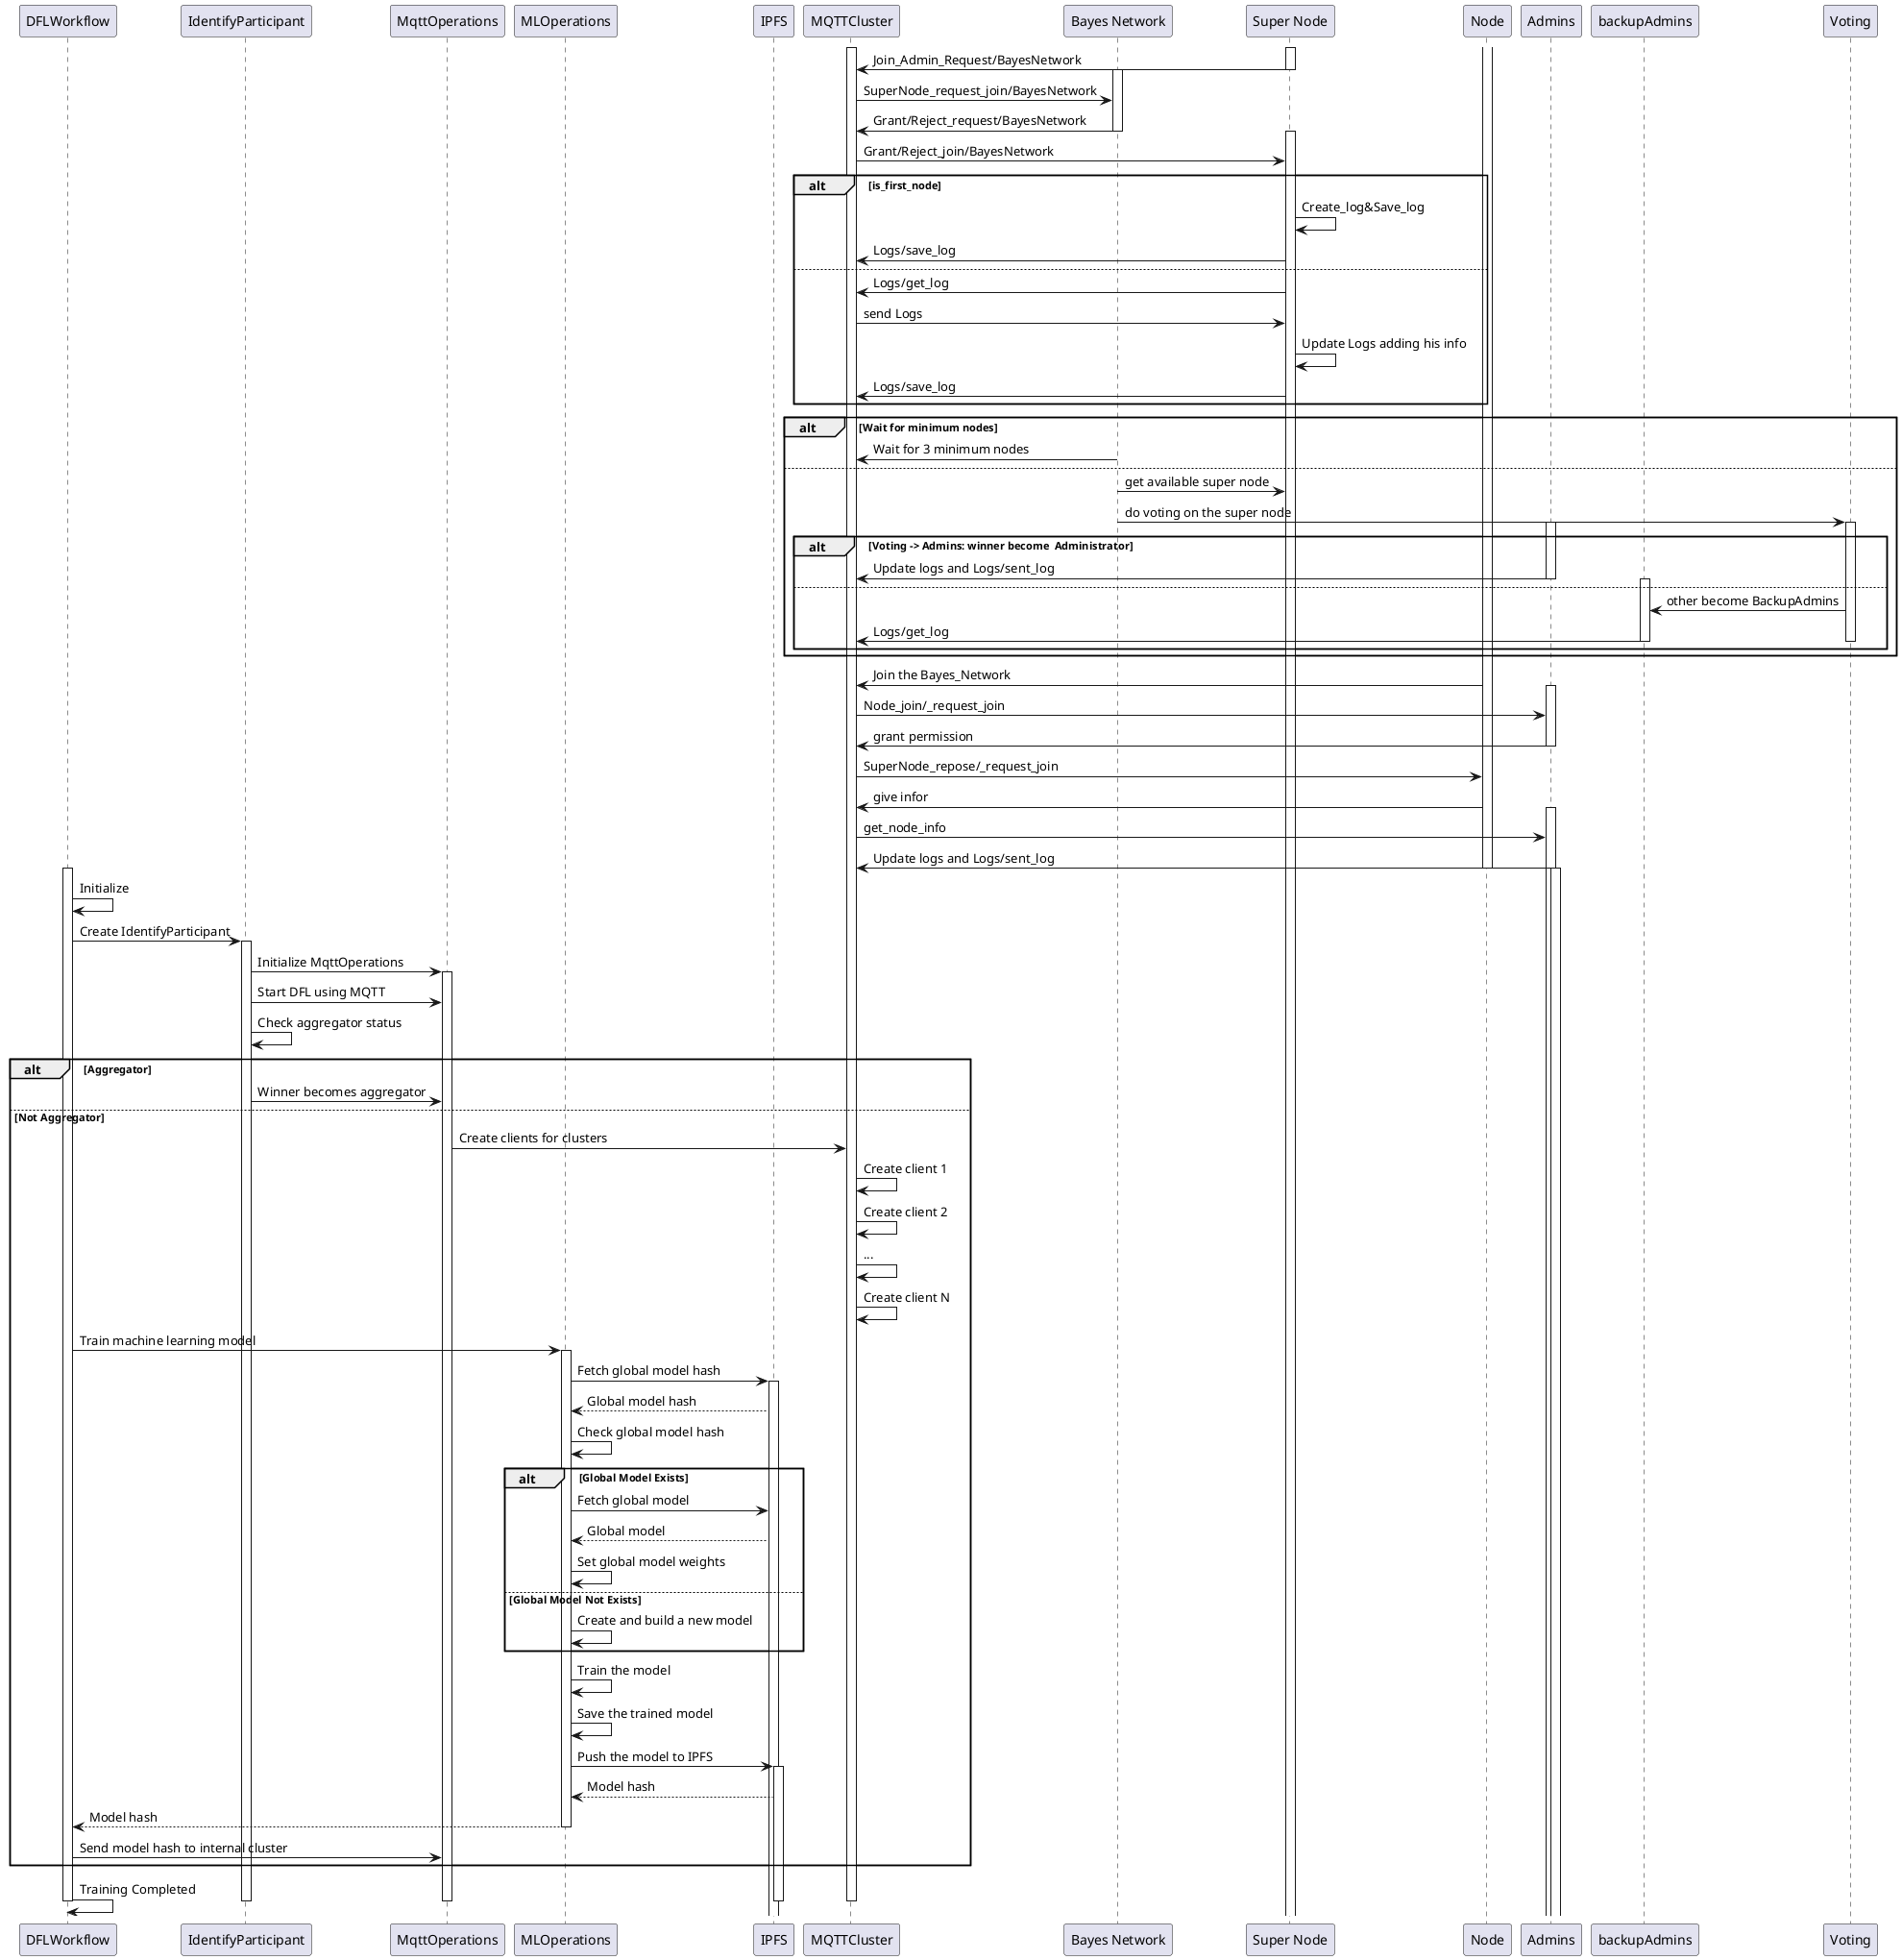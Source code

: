 @startuml DFLWorkflow Sequence Diagram

participant "DFLWorkflow" as DFL
participant "IdentifyParticipant" as Participant
participant "MqttOperations" as MqttOps
participant "MLOperations" as MLOps
participant "IPFS" as Ipfs
participant "MQTTCluster" as MqttCluster

participant "Bayes Network" as BayesNetwork
participant "Super Node" as SuperNode
participant "Node" as Node
participant "Admins" as Admins
participant "backupAdmins" as BackupAdmins
participant "Voting" as Voting



activate MqttCluster

activate SuperNode

SuperNode->MqttCluster: Join_Admin_Request/BayesNetwork
deactivate SuperNode
activate BayesNetwork
MqttCluster -> BayesNetwork : SuperNode_request_join/BayesNetwork
BayesNetwork -> MqttCluster : Grant/Reject_request/BayesNetwork
deactivate BayesNetwork
activate SuperNode
MqttCluster-> SuperNode : Grant/Reject_join/BayesNetwork

alt is_first_node
    SuperNode->SuperNode: Create_log&Save_log
    SuperNode->MqttCluster: Logs/save_log
else
    SuperNode->MqttCluster: Logs/get_log
    MqttCluster->SuperNode: send Logs
    SuperNode->SuperNode: Update Logs adding his info
    SuperNode->MqttCluster: Logs/save_log
end

alt Wait for minimum nodes
    BayesNetwork -> MqttCluster: Wait for 3 minimum nodes
else
    BayesNetwork -> SuperNode: get available super node
    BayesNetwork -> Voting: do voting on the super node

    deactivate BayesNetwork

    activate Voting
    activate Admins
     
    alt Voting -> Admins: winner become  Administrator
        Admins -> MqttCluster : Update logs and Logs/sent_log

        deactivate Admins
    else
        activate BackupAdmins
        Voting -> BackupAdmins: other become BackupAdmins
        BackupAdmins -> MqttCluster : Logs/get_log

        deactivate BackupAdmins

        deactivate Voting
    end
end


activate Node 
Node -> MqttCluster: Join the Bayes_Network
activate Admins
MqttCluster -> Admins : Node_join/_request_join
Admins -> MqttCluster : grant permission
deactivate Admins
MqttCluster -> Node : SuperNode_repose/_request_join
Node -> MqttCluster: give infor
activate Admins
MqttCluster -> Admins:get_node_info
Admins -> MqttCluster : Update logs and Logs/sent_log
deactivate Node
activate Admins


activate DFL

DFL -> DFL: Initialize
DFL -> Participant: Create IdentifyParticipant
activate Participant
Participant -> MqttOps: Initialize MqttOperations
activate MqttOps
Participant -> MqttOps: Start DFL using MQTT
Participant -> Participant: Check aggregator status
alt Aggregator
    Participant -> MqttOps: Winner becomes aggregator
else Not Aggregator
    MqttOps -> MqttCluster: Create clients for clusters
    MqttCluster -> MqttCluster: Create client 1
    MqttCluster -> MqttCluster: Create client 2
    MqttCluster -> MqttCluster: ...
    MqttCluster -> MqttCluster: Create client N
    DFL -> MLOps: Train machine learning model
    activate MLOps
    MLOps -> Ipfs: Fetch global model hash
    activate Ipfs
    Ipfs --> MLOps: Global model hash
    MLOps -> MLOps: Check global model hash
    alt Global Model Exists
        MLOps -> Ipfs: Fetch global model
        Ipfs --> MLOps: Global model
        MLOps -> MLOps: Set global model weights
    else Global Model Not Exists
        MLOps -> MLOps: Create and build a new model
    end
    MLOps -> MLOps: Train the model
    MLOps -> MLOps: Save the trained model
    MLOps -> Ipfs: Push the model to IPFS
    activate Ipfs
    Ipfs --> MLOps: Model hash
    MLOps --> DFL: Model hash
    deactivate MLOps
    DFL -> MqttOps: Send model hash to internal cluster
end
DFL -> DFL: Training Completed

deactivate Participant
deactivate MqttOps
deactivate Ipfs
deactivate MqttCluster
deactivate DFL

@enduml